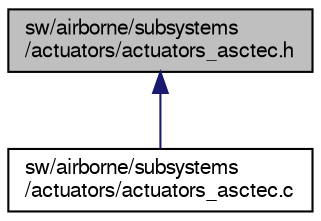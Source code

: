 digraph "sw/airborne/subsystems/actuators/actuators_asctec.h"
{
  edge [fontname="FreeSans",fontsize="10",labelfontname="FreeSans",labelfontsize="10"];
  node [fontname="FreeSans",fontsize="10",shape=record];
  Node1 [label="sw/airborne/subsystems\l/actuators/actuators_asctec.h",height=0.2,width=0.4,color="black", fillcolor="grey75", style="filled", fontcolor="black"];
  Node1 -> Node2 [dir="back",color="midnightblue",fontsize="10",style="solid",fontname="FreeSans"];
  Node2 [label="sw/airborne/subsystems\l/actuators/actuators_asctec.c",height=0.2,width=0.4,color="black", fillcolor="white", style="filled",URL="$actuators__asctec_8c.html",tooltip="Actuators driver for Asctec motor controllers. "];
}
